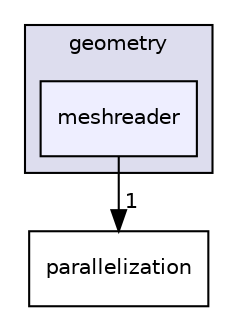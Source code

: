 digraph "Common/include/geometry/meshreader" {
  compound=true
  node [ fontsize="10", fontname="Helvetica"];
  edge [ labelfontsize="10", labelfontname="Helvetica"];
  subgraph clusterdir_d2620a12595a4ed2b3ca54ea91488fbc {
    graph [ bgcolor="#ddddee", pencolor="black", label="geometry" fontname="Helvetica", fontsize="10", URL="dir_d2620a12595a4ed2b3ca54ea91488fbc.html"]
  dir_be9798253e3cc6a3ea545de7d9a06232 [shape=box, label="meshreader", style="filled", fillcolor="#eeeeff", pencolor="black", URL="dir_be9798253e3cc6a3ea545de7d9a06232.html"];
  }
  dir_853c2a0c087a74065753cfc8240c880a [shape=box label="parallelization" URL="dir_853c2a0c087a74065753cfc8240c880a.html"];
  dir_be9798253e3cc6a3ea545de7d9a06232->dir_853c2a0c087a74065753cfc8240c880a [headlabel="1", labeldistance=1.5 headhref="dir_000009_000014.html"];
}

